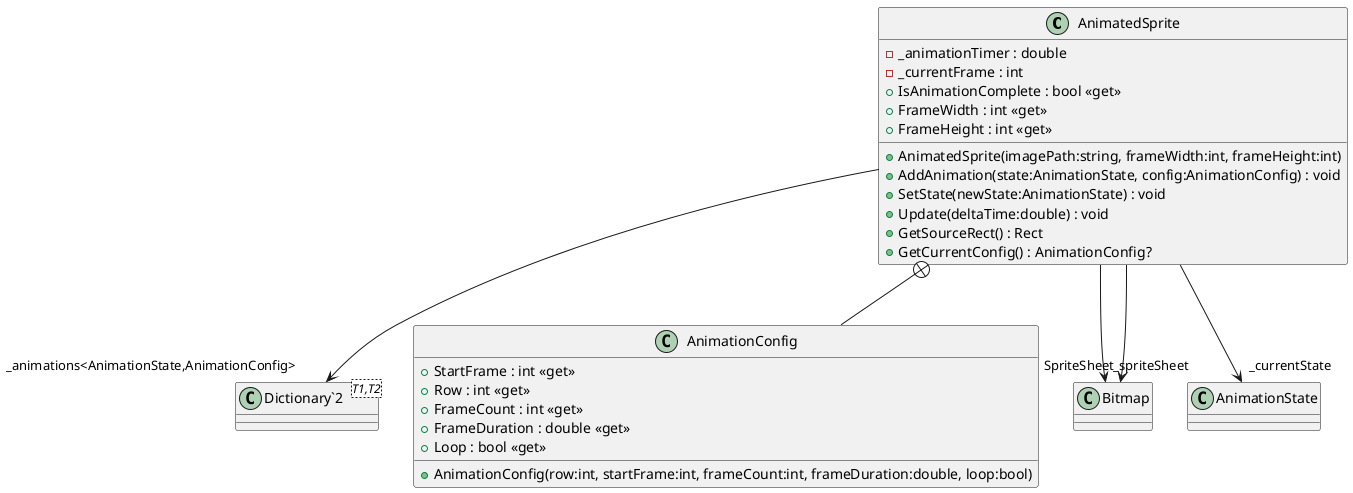 @startuml
class AnimatedSprite {
    - _animationTimer : double
    - _currentFrame : int
    + IsAnimationComplete : bool <<get>>
    + AnimatedSprite(imagePath:string, frameWidth:int, frameHeight:int)
    + FrameWidth : int <<get>>
    + FrameHeight : int <<get>>
    + AddAnimation(state:AnimationState, config:AnimationConfig) : void
    + SetState(newState:AnimationState) : void
    + Update(deltaTime:double) : void
    + GetSourceRect() : Rect
    + GetCurrentConfig() : AnimationConfig?
}
class "Dictionary`2"<T1,T2> {
}
class AnimationConfig {
    + StartFrame : int <<get>>
    + Row : int <<get>>
    + FrameCount : int <<get>>
    + FrameDuration : double <<get>>
    + Loop : bool <<get>>
    + AnimationConfig(row:int, startFrame:int, frameCount:int, frameDuration:double, loop:bool)
}
AnimatedSprite --> "_spriteSheet" Bitmap
AnimatedSprite --> "_animations<AnimationState,AnimationConfig>" "Dictionary`2"
AnimatedSprite --> "_currentState" AnimationState
AnimatedSprite --> "SpriteSheet" Bitmap
AnimatedSprite +-- AnimationConfig
@enduml
